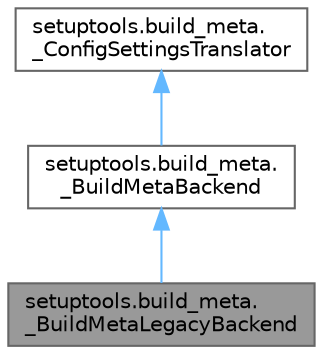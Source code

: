 digraph "setuptools.build_meta._BuildMetaLegacyBackend"
{
 // LATEX_PDF_SIZE
  bgcolor="transparent";
  edge [fontname=Helvetica,fontsize=10,labelfontname=Helvetica,labelfontsize=10];
  node [fontname=Helvetica,fontsize=10,shape=box,height=0.2,width=0.4];
  Node1 [id="Node000001",label="setuptools.build_meta.\l_BuildMetaLegacyBackend",height=0.2,width=0.4,color="gray40", fillcolor="grey60", style="filled", fontcolor="black",tooltip=" "];
  Node2 -> Node1 [id="edge1_Node000001_Node000002",dir="back",color="steelblue1",style="solid",tooltip=" "];
  Node2 [id="Node000002",label="setuptools.build_meta.\l_BuildMetaBackend",height=0.2,width=0.4,color="gray40", fillcolor="white", style="filled",URL="$classsetuptools_1_1build__meta_1_1___build_meta_backend.html",tooltip=" "];
  Node3 -> Node2 [id="edge2_Node000002_Node000003",dir="back",color="steelblue1",style="solid",tooltip=" "];
  Node3 [id="Node000003",label="setuptools.build_meta.\l_ConfigSettingsTranslator",height=0.2,width=0.4,color="gray40", fillcolor="white", style="filled",URL="$classsetuptools_1_1build__meta_1_1___config_settings_translator.html",tooltip=" "];
}
